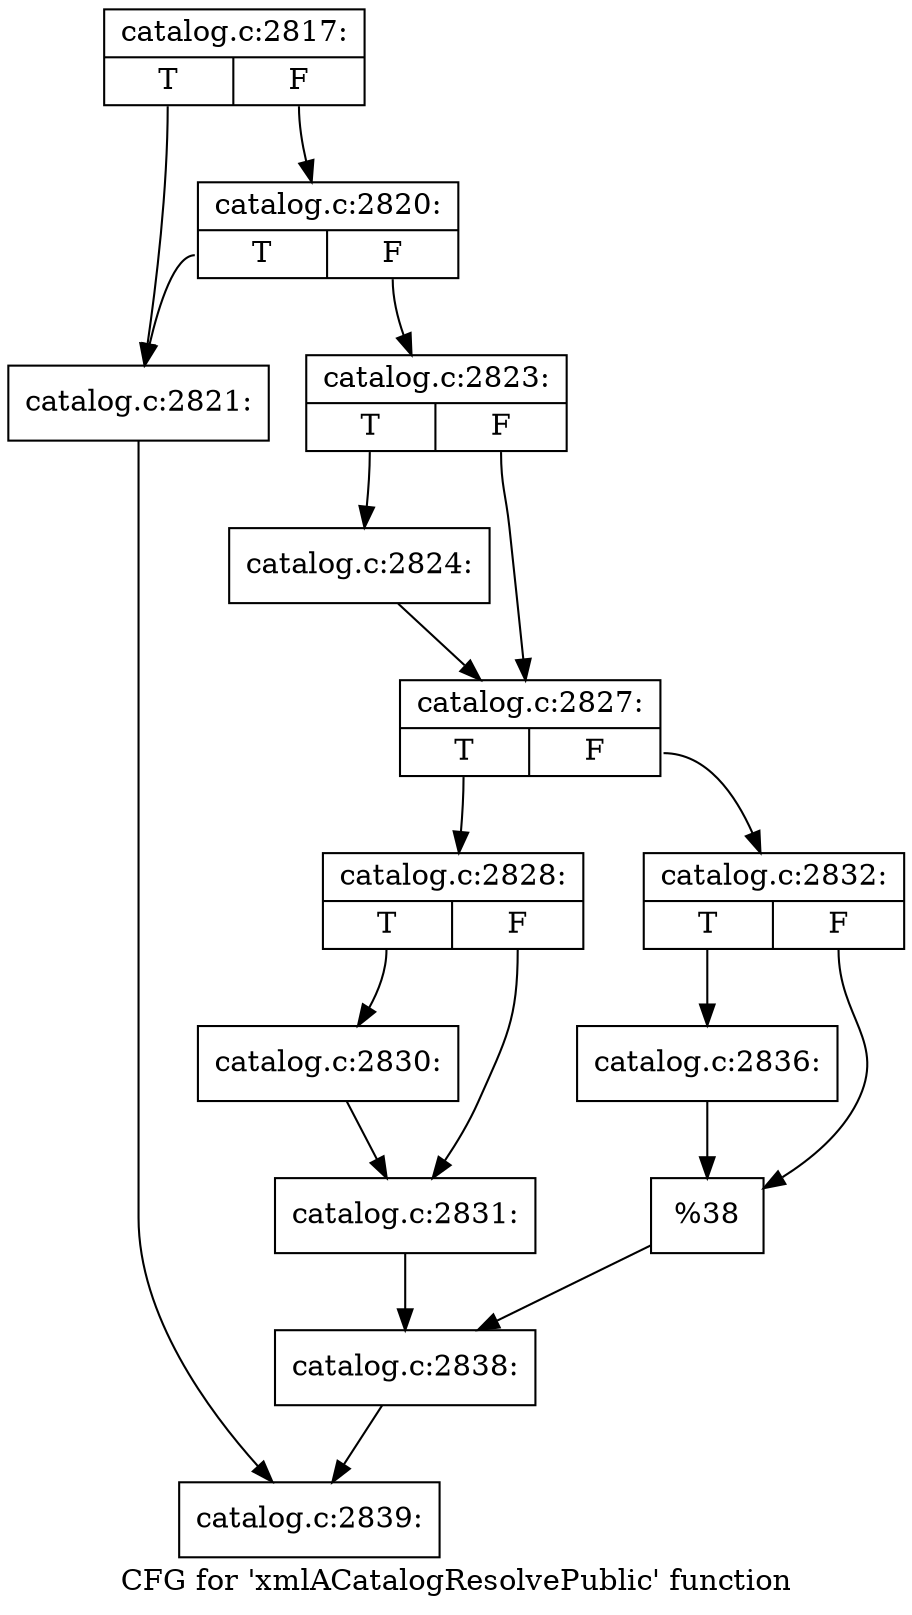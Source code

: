 digraph "CFG for 'xmlACatalogResolvePublic' function" {
	label="CFG for 'xmlACatalogResolvePublic' function";

	Node0x38d06b0 [shape=record,label="{catalog.c:2817:|{<s0>T|<s1>F}}"];
	Node0x38d06b0:s0 -> Node0x38012e0;
	Node0x38d06b0:s1 -> Node0x3801380;
	Node0x3801380 [shape=record,label="{catalog.c:2820:|{<s0>T|<s1>F}}"];
	Node0x3801380:s0 -> Node0x38012e0;
	Node0x3801380:s1 -> Node0x3801330;
	Node0x38012e0 [shape=record,label="{catalog.c:2821:}"];
	Node0x38012e0 -> Node0x38d09e0;
	Node0x3801330 [shape=record,label="{catalog.c:2823:|{<s0>T|<s1>F}}"];
	Node0x3801330:s0 -> Node0x38da2f0;
	Node0x3801330:s1 -> Node0x38da340;
	Node0x38da2f0 [shape=record,label="{catalog.c:2824:}"];
	Node0x38da2f0 -> Node0x38da340;
	Node0x38da340 [shape=record,label="{catalog.c:2827:|{<s0>T|<s1>F}}"];
	Node0x38da340:s0 -> Node0x38dab20;
	Node0x38da340:s1 -> Node0x38dabc0;
	Node0x38dab20 [shape=record,label="{catalog.c:2828:|{<s0>T|<s1>F}}"];
	Node0x38dab20:s0 -> Node0x38db4a0;
	Node0x38dab20:s1 -> Node0x38db4f0;
	Node0x38db4a0 [shape=record,label="{catalog.c:2830:}"];
	Node0x38db4a0 -> Node0x38db4f0;
	Node0x38db4f0 [shape=record,label="{catalog.c:2831:}"];
	Node0x38db4f0 -> Node0x38dab70;
	Node0x38dabc0 [shape=record,label="{catalog.c:2832:|{<s0>T|<s1>F}}"];
	Node0x38dabc0:s0 -> Node0x38dc580;
	Node0x38dabc0:s1 -> Node0x38dca80;
	Node0x38dc580 [shape=record,label="{catalog.c:2836:}"];
	Node0x38dc580 -> Node0x38dca80;
	Node0x38dca80 [shape=record,label="{%38}"];
	Node0x38dca80 -> Node0x38dab70;
	Node0x38dab70 [shape=record,label="{catalog.c:2838:}"];
	Node0x38dab70 -> Node0x38d09e0;
	Node0x38d09e0 [shape=record,label="{catalog.c:2839:}"];
}
